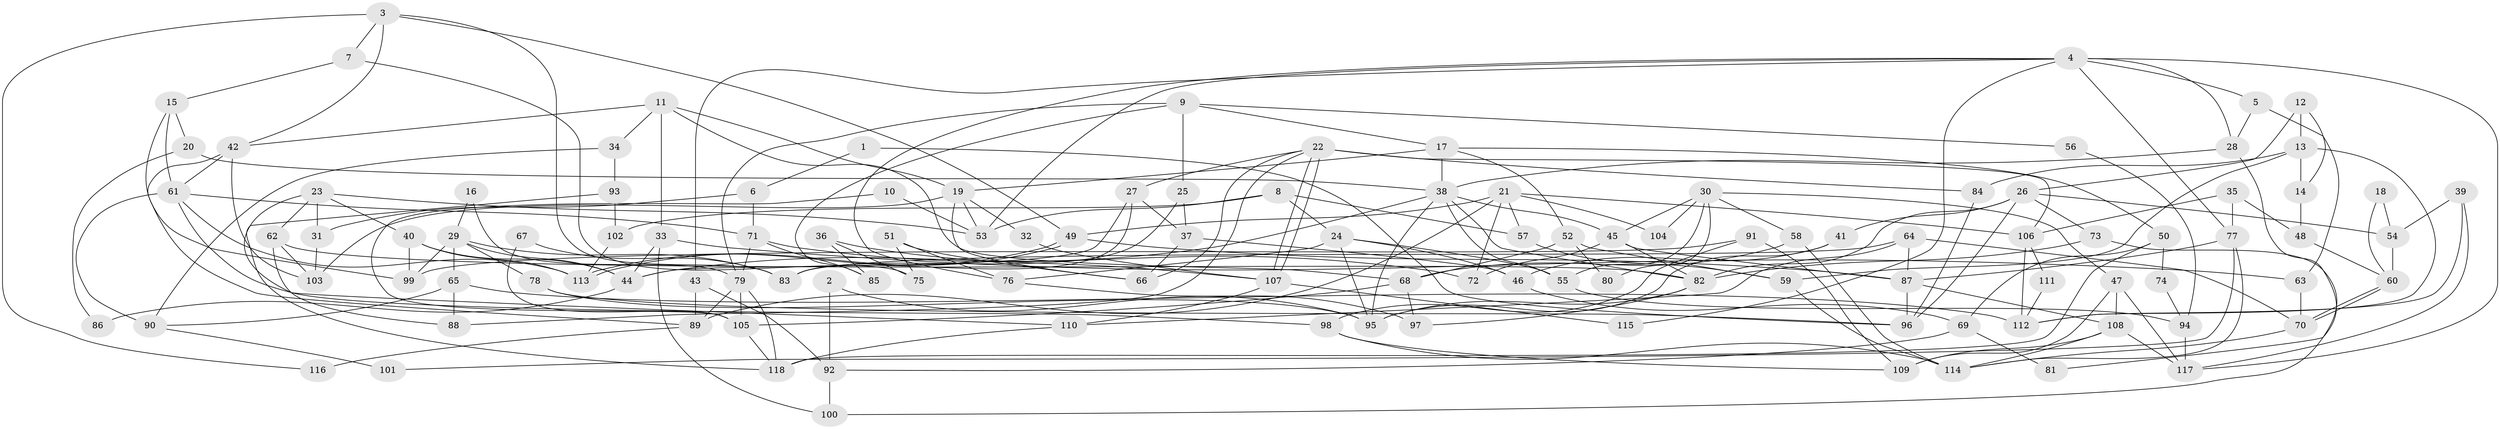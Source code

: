 // Generated by graph-tools (version 1.1) at 2025/50/03/09/25 03:50:07]
// undirected, 118 vertices, 236 edges
graph export_dot {
graph [start="1"]
  node [color=gray90,style=filled];
  1;
  2;
  3;
  4;
  5;
  6;
  7;
  8;
  9;
  10;
  11;
  12;
  13;
  14;
  15;
  16;
  17;
  18;
  19;
  20;
  21;
  22;
  23;
  24;
  25;
  26;
  27;
  28;
  29;
  30;
  31;
  32;
  33;
  34;
  35;
  36;
  37;
  38;
  39;
  40;
  41;
  42;
  43;
  44;
  45;
  46;
  47;
  48;
  49;
  50;
  51;
  52;
  53;
  54;
  55;
  56;
  57;
  58;
  59;
  60;
  61;
  62;
  63;
  64;
  65;
  66;
  67;
  68;
  69;
  70;
  71;
  72;
  73;
  74;
  75;
  76;
  77;
  78;
  79;
  80;
  81;
  82;
  83;
  84;
  85;
  86;
  87;
  88;
  89;
  90;
  91;
  92;
  93;
  94;
  95;
  96;
  97;
  98;
  99;
  100;
  101;
  102;
  103;
  104;
  105;
  106;
  107;
  108;
  109;
  110;
  111;
  112;
  113;
  114;
  115;
  116;
  117;
  118;
  1 -- 6;
  1 -- 96;
  2 -- 95;
  2 -- 92;
  3 -- 49;
  3 -- 83;
  3 -- 7;
  3 -- 42;
  3 -- 116;
  4 -- 77;
  4 -- 5;
  4 -- 28;
  4 -- 43;
  4 -- 53;
  4 -- 76;
  4 -- 115;
  4 -- 117;
  5 -- 63;
  5 -- 28;
  6 -- 71;
  6 -- 31;
  7 -- 75;
  7 -- 15;
  8 -- 57;
  8 -- 24;
  8 -- 53;
  8 -- 102;
  9 -- 17;
  9 -- 79;
  9 -- 25;
  9 -- 56;
  9 -- 85;
  10 -- 105;
  10 -- 53;
  11 -- 42;
  11 -- 19;
  11 -- 33;
  11 -- 34;
  11 -- 68;
  12 -- 26;
  12 -- 13;
  12 -- 14;
  13 -- 14;
  13 -- 84;
  13 -- 59;
  13 -- 112;
  14 -- 48;
  15 -- 99;
  15 -- 20;
  15 -- 61;
  16 -- 79;
  16 -- 29;
  17 -- 38;
  17 -- 19;
  17 -- 50;
  17 -- 52;
  18 -- 54;
  18 -- 60;
  19 -- 53;
  19 -- 103;
  19 -- 32;
  19 -- 66;
  20 -- 38;
  20 -- 86;
  21 -- 89;
  21 -- 49;
  21 -- 57;
  21 -- 72;
  21 -- 104;
  21 -- 106;
  22 -- 107;
  22 -- 107;
  22 -- 88;
  22 -- 27;
  22 -- 66;
  22 -- 84;
  22 -- 106;
  23 -- 53;
  23 -- 40;
  23 -- 31;
  23 -- 62;
  23 -- 110;
  24 -- 76;
  24 -- 95;
  24 -- 46;
  24 -- 55;
  25 -- 37;
  25 -- 83;
  26 -- 73;
  26 -- 82;
  26 -- 41;
  26 -- 54;
  26 -- 96;
  27 -- 83;
  27 -- 37;
  27 -- 44;
  28 -- 38;
  28 -- 81;
  29 -- 83;
  29 -- 99;
  29 -- 44;
  29 -- 65;
  29 -- 78;
  30 -- 55;
  30 -- 45;
  30 -- 47;
  30 -- 58;
  30 -- 80;
  30 -- 104;
  31 -- 103;
  32 -- 107;
  33 -- 44;
  33 -- 63;
  33 -- 100;
  34 -- 93;
  34 -- 90;
  35 -- 106;
  35 -- 77;
  35 -- 48;
  36 -- 85;
  36 -- 107;
  36 -- 75;
  37 -- 66;
  37 -- 46;
  38 -- 44;
  38 -- 95;
  38 -- 45;
  38 -- 55;
  38 -- 82;
  39 -- 117;
  39 -- 112;
  39 -- 54;
  40 -- 113;
  40 -- 44;
  40 -- 99;
  41 -- 46;
  41 -- 95;
  42 -- 61;
  42 -- 89;
  42 -- 103;
  43 -- 89;
  43 -- 92;
  44 -- 86;
  45 -- 87;
  45 -- 72;
  45 -- 82;
  46 -- 69;
  47 -- 117;
  47 -- 108;
  47 -- 109;
  48 -- 60;
  49 -- 113;
  49 -- 113;
  49 -- 87;
  50 -- 118;
  50 -- 69;
  50 -- 74;
  51 -- 76;
  51 -- 66;
  51 -- 75;
  52 -- 59;
  52 -- 68;
  52 -- 80;
  54 -- 60;
  55 -- 94;
  56 -- 94;
  57 -- 59;
  58 -- 68;
  58 -- 114;
  59 -- 114;
  60 -- 70;
  60 -- 70;
  61 -- 90;
  61 -- 71;
  61 -- 98;
  61 -- 113;
  62 -- 82;
  62 -- 88;
  62 -- 103;
  63 -- 70;
  64 -- 87;
  64 -- 70;
  64 -- 83;
  64 -- 110;
  65 -- 112;
  65 -- 88;
  65 -- 90;
  67 -- 83;
  67 -- 105;
  68 -- 97;
  68 -- 105;
  69 -- 81;
  69 -- 92;
  70 -- 114;
  71 -- 72;
  71 -- 79;
  71 -- 85;
  73 -- 82;
  73 -- 100;
  74 -- 94;
  76 -- 97;
  77 -- 87;
  77 -- 114;
  77 -- 101;
  78 -- 95;
  78 -- 96;
  79 -- 105;
  79 -- 89;
  79 -- 118;
  82 -- 95;
  82 -- 97;
  84 -- 96;
  87 -- 96;
  87 -- 108;
  89 -- 116;
  90 -- 101;
  91 -- 109;
  91 -- 98;
  91 -- 99;
  92 -- 100;
  93 -- 102;
  93 -- 118;
  94 -- 117;
  98 -- 109;
  98 -- 114;
  102 -- 113;
  105 -- 118;
  106 -- 111;
  106 -- 112;
  107 -- 110;
  107 -- 115;
  108 -- 114;
  108 -- 109;
  108 -- 117;
  110 -- 118;
  111 -- 112;
}
